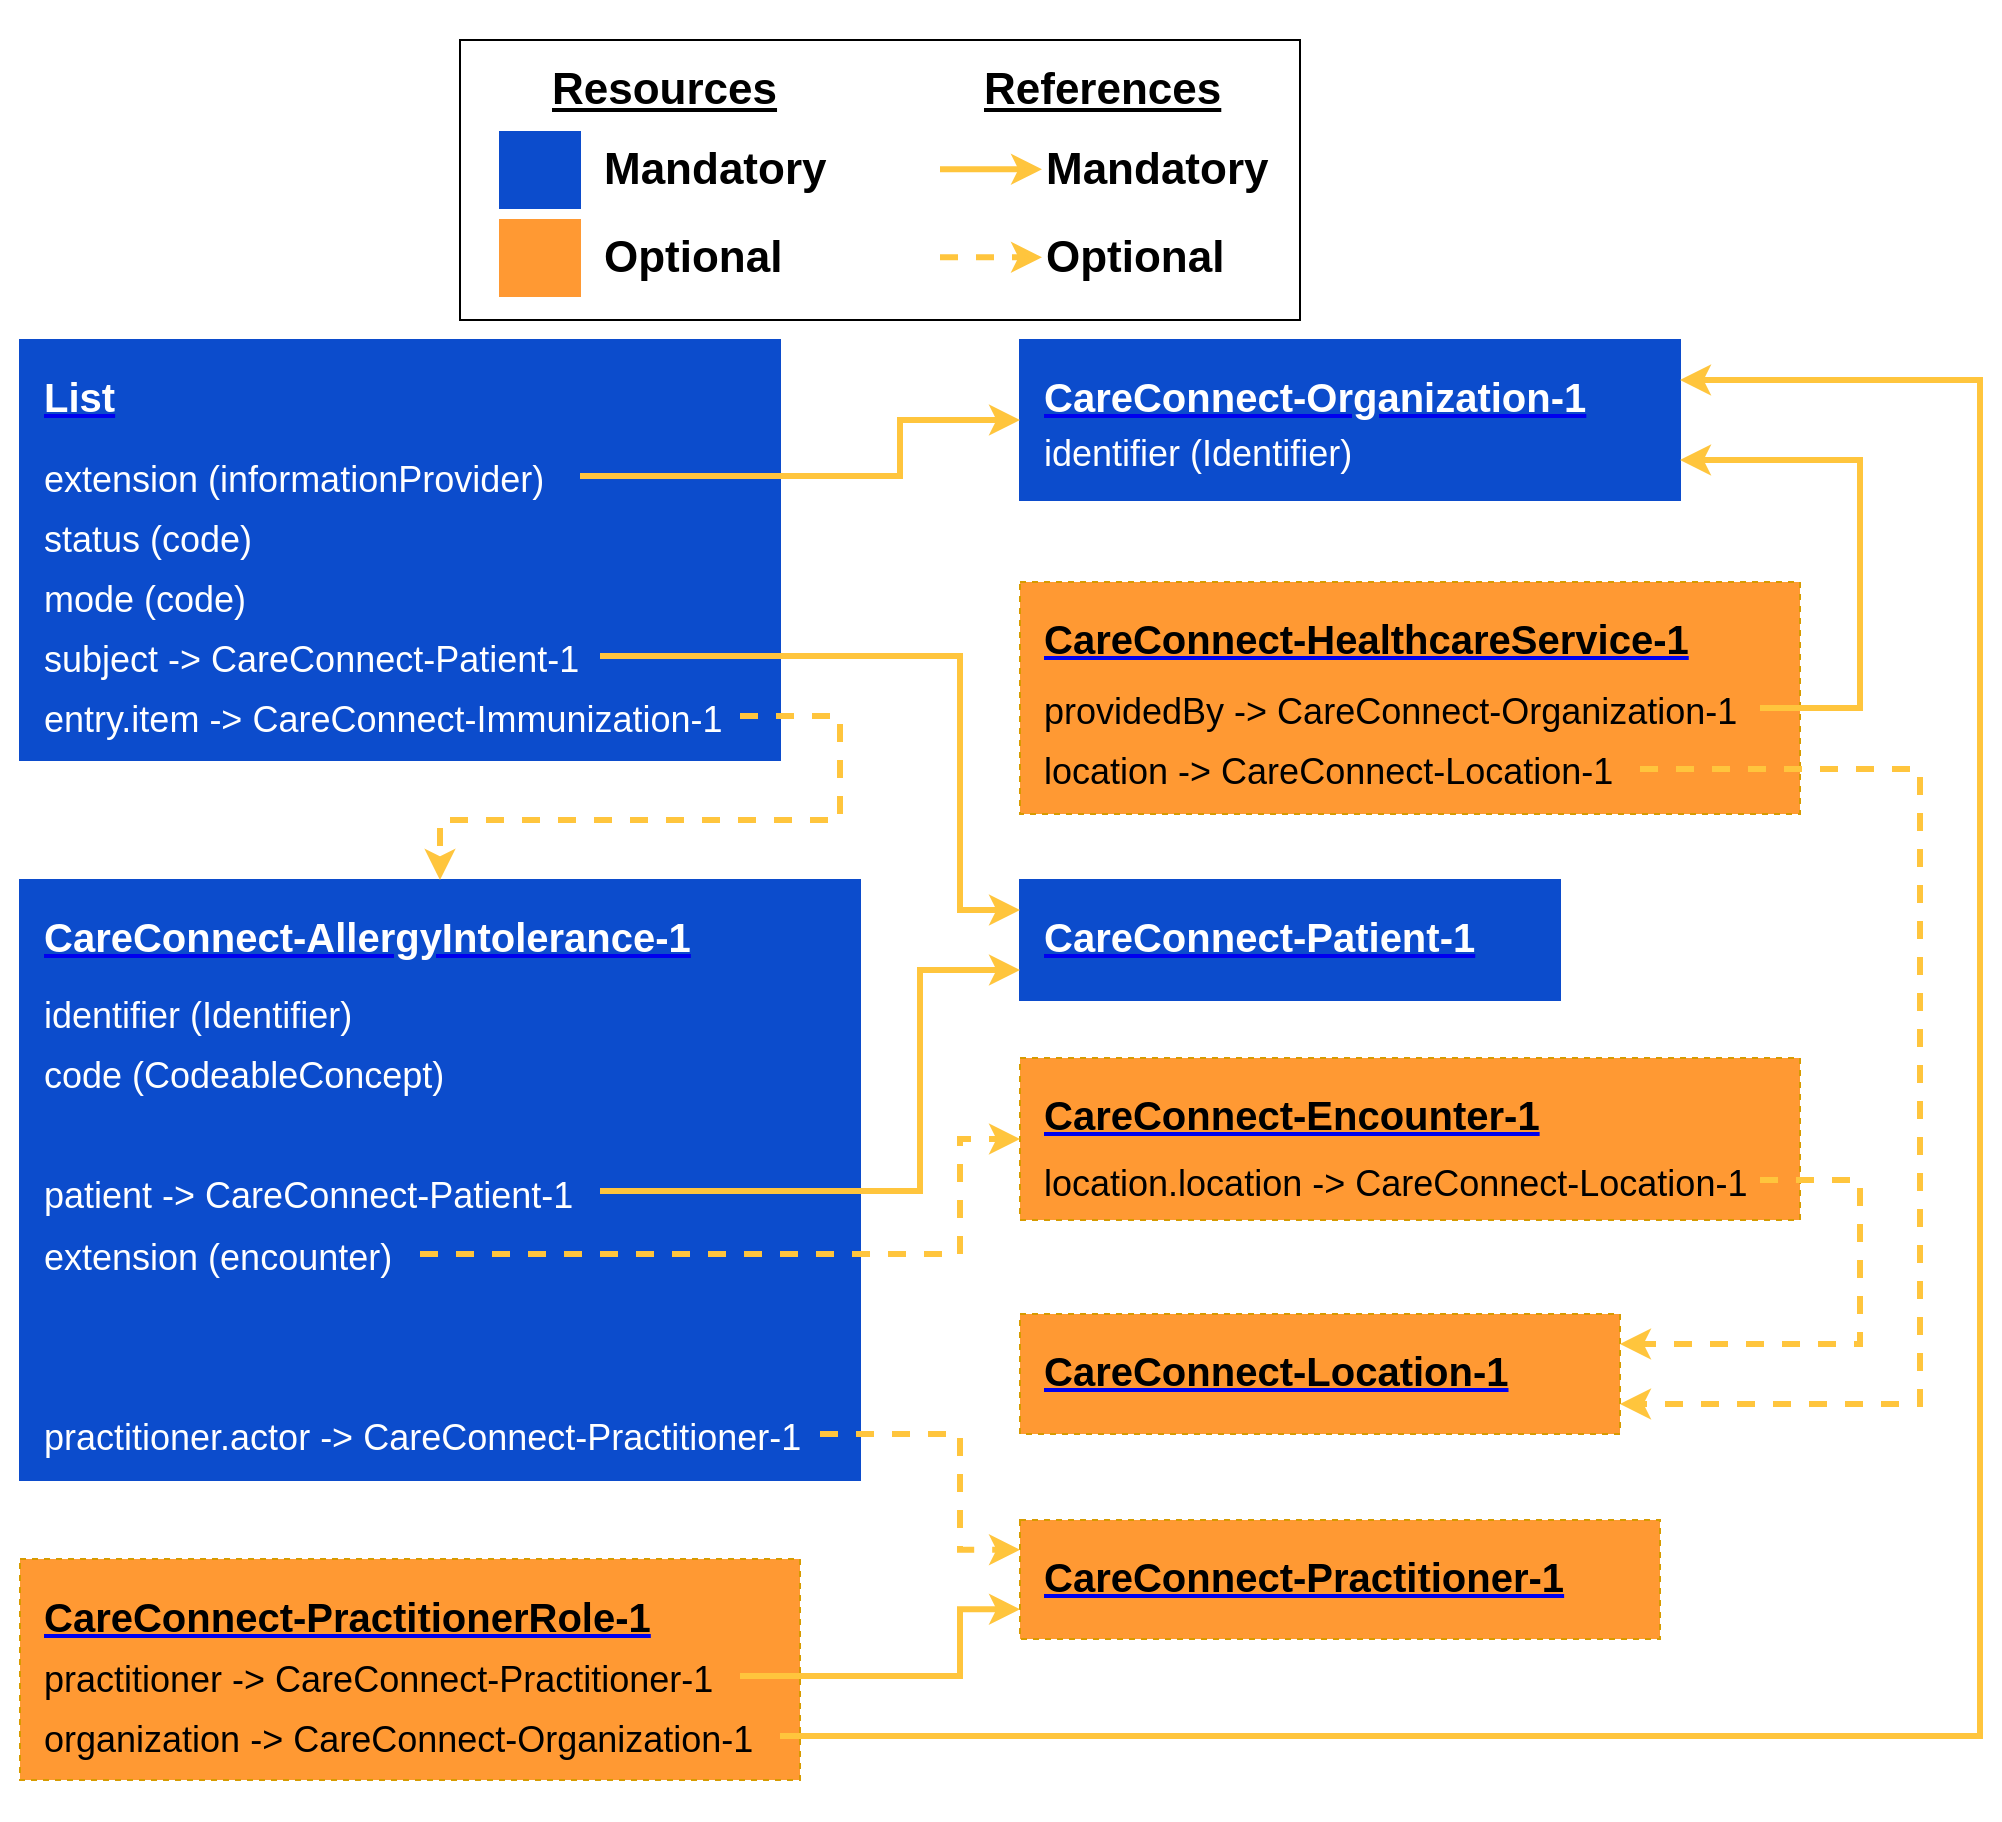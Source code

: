 <mxfile version="13.7.3" type="device"><diagram id="b6cc2b64-dc74-26d6-7d0d-ee15ff615bd6" name="Page-1"><mxGraphModel dx="1102" dy="643" grid="1" gridSize="10" guides="1" tooltips="1" connect="1" arrows="1" fold="1" page="1" pageScale="1" pageWidth="850" pageHeight="1100" background="#ffffff" math="0" shadow="0"><root><mxCell id="0"/><mxCell id="1" parent="0"/><mxCell id="86AGFNt8ccvXO2roJaIk-91" value="" style="rounded=0;whiteSpace=wrap;html=1;fillColor=none;strokeColor=none;" parent="1" vertex="1"><mxGeometry y="20" width="1000" height="910" as="geometry"/></mxCell><mxCell id="90" value="" style="rounded=0;whiteSpace=wrap;html=1;strokeColor=#000000;strokeWidth=1;fillColor=none;gradientColor=none;fontSize=90;fontColor=#000000;align=left;" parent="1" vertex="1"><mxGeometry x="230" y="40" width="420" height="140" as="geometry"/></mxCell><mxCell id="6" value="&lt;a href=&quot;https://fhir.hl7.org.uk/STU3/StructureDefinition/CareConnect-Organization-1&quot;&gt;&lt;font color=&quot;#ffffff&quot;&gt;CareConnect-Organization-1&lt;/font&gt;&lt;/a&gt;" style="rounded=0;whiteSpace=wrap;html=1;fillColor=#0C4CCC;strokeColor=#0C4CCC;fontColor=#FFFFFF;verticalAlign=top;align=left;fontSize=20;spacingLeft=10;spacingTop=10;spacingBottom=10;spacingRight=10;fontStyle=1" parent="1" vertex="1"><mxGeometry x="510" y="190" width="330" height="80" as="geometry"/></mxCell><mxCell id="7" value="&lt;a href=&quot;https://fhir.hl7.org.uk/STU3/StructureDefinition/CareConnect-AllergyIntolerance-1&quot;&gt;&lt;font color=&quot;#ffffff&quot;&gt;CareConnect-AllergyIntolerance-1&lt;/font&gt;&lt;/a&gt;" style="rounded=0;whiteSpace=wrap;html=1;fillColor=#0C4CCC;strokeColor=#0C4CCC;fontColor=#FFFFFF;verticalAlign=top;align=left;fontSize=20;spacingLeft=10;spacingTop=10;spacingBottom=10;spacingRight=10;fontStyle=1" parent="1" vertex="1"><mxGeometry x="10" y="460" width="420" height="300" as="geometry"/></mxCell><mxCell id="12" value="&lt;a href=&quot;https://fhir.hl7.org.uk/STU3/StructureDefinition/CareConnect-Patient-1&quot;&gt;&lt;font color=&quot;#ffffff&quot;&gt;CareConnect-Patient-1&lt;/font&gt;&lt;/a&gt;" style="rounded=0;whiteSpace=wrap;html=1;fillColor=#0C4CCC;strokeColor=#0C4CCC;fontColor=#FFFFFF;verticalAlign=top;align=left;fontSize=20;spacingLeft=10;spacingTop=10;spacingBottom=10;spacingRight=10;fontStyle=1" parent="1" vertex="1"><mxGeometry x="510" y="460" width="270" height="60" as="geometry"/></mxCell><mxCell id="29" style="edgeStyle=orthogonalEdgeStyle;rounded=0;html=1;exitX=1;exitY=0.5;entryX=0;entryY=0.75;jettySize=auto;orthogonalLoop=1;strokeColor=#FFC53D;strokeWidth=3;fontSize=20;fontColor=#FFFFFF;entryDx=0;entryDy=0;" parent="1" source="13" target="12" edge="1"><mxGeometry relative="1" as="geometry"><Array as="points"><mxPoint x="460" y="615"/><mxPoint x="460" y="505"/></Array></mxGeometry></mxCell><mxCell id="13" value="patient -&amp;gt; CareConnect-Patient-1" style="text;html=1;fontSize=18;fontColor=#FFFFFF;" parent="1" vertex="1"><mxGeometry x="20" y="600.5" width="280" height="30" as="geometry"/></mxCell><mxCell id="14" value="&lt;a href=&quot;https://fhir.hl7.org.uk/STU3/StructureDefinition/CareConnect-Encounter-1&quot;&gt;&lt;font color=&quot;#000000&quot;&gt;CareConnect-Encounter-1&lt;/font&gt;&lt;/a&gt;" style="rounded=0;whiteSpace=wrap;html=1;fillColor=#FF9933;strokeColor=#d79b00;fontColor=#000000;verticalAlign=top;align=left;fontSize=20;spacingLeft=10;spacingTop=10;spacingBottom=10;spacingRight=10;fontStyle=1;gradientDirection=east;dashed=1;" parent="1" vertex="1"><mxGeometry x="510" y="549" width="390" height="81" as="geometry"/></mxCell><mxCell id="22" value="identifier (Identifier)" style="text;html=1;fontSize=18;fontColor=#FFFFFF;" parent="1" vertex="1"><mxGeometry x="20" y="510.5" width="300" height="30" as="geometry"/></mxCell><mxCell id="aYh2_IEF9MwMPZiYMOA--98" style="edgeStyle=orthogonalEdgeStyle;rounded=0;orthogonalLoop=1;jettySize=auto;html=1;exitX=1;exitY=0.5;exitDx=0;exitDy=0;dashed=1;strokeColor=#FFC53D;strokeWidth=3;fontColor=#000000;entryX=0;entryY=0.5;entryDx=0;entryDy=0;" parent="1" source="aYh2_IEF9MwMPZiYMOA--93" target="14" edge="1"><mxGeometry relative="1" as="geometry"><Array as="points"><mxPoint x="480" y="647"/><mxPoint x="480" y="590"/></Array><mxPoint x="510" y="642" as="targetPoint"/></mxGeometry></mxCell><mxCell id="aYh2_IEF9MwMPZiYMOA--93" value="extension (encounter)" style="text;html=1;fontSize=18;fontColor=#FFFFFF;" parent="1" vertex="1"><mxGeometry x="20" y="632" width="190" height="30" as="geometry"/></mxCell><mxCell id="aYh2_IEF9MwMPZiYMOA--95" value="&lt;a href=&quot;https://fhir.hl7.org.uk/STU3/StructureDefinition/CareConnect-Practitioner-1&quot;&gt;&lt;font color=&quot;#000000&quot;&gt;CareConnect-Practitioner-1&lt;/font&gt;&lt;/a&gt;" style="rounded=0;whiteSpace=wrap;html=1;fillColor=#FF9933;strokeColor=#d79b00;fontColor=#000000;verticalAlign=top;align=left;fontSize=20;spacingLeft=10;spacingTop=10;spacingBottom=10;spacingRight=10;fontStyle=1;gradientDirection=east;dashed=1;" parent="1" vertex="1"><mxGeometry x="510" y="780" width="320" height="59.5" as="geometry"/></mxCell><mxCell id="aYh2_IEF9MwMPZiYMOA--100" value="&lt;a href=&quot;https://fhir.hl7.org.uk/STU3/StructureDefinition/CareConnect-PractitionerRole-1&quot;&gt;&lt;font color=&quot;#000000&quot;&gt;CareConnect-PractitionerRole-1&lt;/font&gt;&lt;/a&gt;" style="rounded=0;whiteSpace=wrap;html=1;fillColor=#FF9933;strokeColor=#d79b00;fontColor=#000000;verticalAlign=top;align=left;fontSize=20;spacingLeft=10;spacingTop=10;spacingBottom=10;spacingRight=10;fontStyle=1;gradientDirection=east;dashed=1;" parent="1" vertex="1"><mxGeometry x="10" y="799.5" width="390" height="110.5" as="geometry"/></mxCell><mxCell id="IcgP6Ikyb5uWpbYdeEWO-99" style="edgeStyle=orthogonalEdgeStyle;rounded=0;orthogonalLoop=1;jettySize=auto;html=1;exitX=1;exitY=0.5;exitDx=0;exitDy=0;entryX=0;entryY=0.75;entryDx=0;entryDy=0;strokeColor=#FFC53D;strokeWidth=3;" parent="1" source="aYh2_IEF9MwMPZiYMOA--101" target="aYh2_IEF9MwMPZiYMOA--95" edge="1"><mxGeometry relative="1" as="geometry"><Array as="points"><mxPoint x="480" y="858"/><mxPoint x="480" y="825"/></Array></mxGeometry></mxCell><mxCell id="aYh2_IEF9MwMPZiYMOA--101" value="practitioner -&amp;gt; CareConnect-Practitioner-1" style="text;html=1;fontSize=18;fontColor=#000000;" parent="1" vertex="1"><mxGeometry x="20" y="843" width="350" height="30" as="geometry"/></mxCell><mxCell id="IcgP6Ikyb5uWpbYdeEWO-93" value="&lt;a href=&quot;https://fhir.hl7.org.uk/STU3/StructureDefinition/CareConnect-Location-1&quot;&gt;&lt;font color=&quot;#000000&quot;&gt;CareConnect-Location-1&lt;/font&gt;&lt;/a&gt;" style="rounded=0;whiteSpace=wrap;html=1;fillColor=#FF9933;strokeColor=#d79b00;fontColor=#000000;verticalAlign=top;align=left;fontSize=20;spacingLeft=10;spacingTop=10;spacingBottom=10;spacingRight=10;fontStyle=1;gradientDirection=east;dashed=1;" parent="1" vertex="1"><mxGeometry x="510" y="677" width="300" height="60" as="geometry"/></mxCell><mxCell id="IcgP6Ikyb5uWpbYdeEWO-98" style="edgeStyle=orthogonalEdgeStyle;rounded=0;orthogonalLoop=1;jettySize=auto;html=1;exitX=1;exitY=0.5;exitDx=0;exitDy=0;dashed=1;strokeColor=#FFC53D;strokeWidth=3;entryX=0;entryY=0.25;entryDx=0;entryDy=0;" parent="1" source="IcgP6Ikyb5uWpbYdeEWO-97" target="aYh2_IEF9MwMPZiYMOA--95" edge="1"><mxGeometry relative="1" as="geometry"><Array as="points"><mxPoint x="480" y="737"/><mxPoint x="480" y="795"/></Array><mxPoint x="180" y="830" as="targetPoint"/></mxGeometry></mxCell><mxCell id="IcgP6Ikyb5uWpbYdeEWO-97" value="practitioner.actor -&amp;gt; CareConnect-Practitioner-1" style="text;html=1;fontSize=18;fontColor=#FFFFFF;" parent="1" vertex="1"><mxGeometry x="20" y="722" width="390" height="30" as="geometry"/></mxCell><mxCell id="IcgP6Ikyb5uWpbYdeEWO-100" value="&lt;a href=&quot;https://fhir.hl7.org.uk/STU3/StructureDefinition/CareConnect-HealthcareService-1&quot;&gt;&lt;font color=&quot;#000000&quot;&gt;CareConnect-HealthcareService-1&lt;/font&gt;&lt;/a&gt;" style="rounded=0;whiteSpace=wrap;html=1;fillColor=#FF9933;strokeColor=#d79b00;fontColor=#000000;verticalAlign=top;align=left;fontSize=20;spacingLeft=10;spacingTop=10;spacingBottom=10;spacingRight=10;fontStyle=1;gradientDirection=east;dashed=1;" parent="1" vertex="1"><mxGeometry x="510" y="311" width="390" height="116" as="geometry"/></mxCell><mxCell id="IcgP6Ikyb5uWpbYdeEWO-104" style="edgeStyle=orthogonalEdgeStyle;rounded=0;orthogonalLoop=1;jettySize=auto;html=1;exitX=1;exitY=0.5;exitDx=0;exitDy=0;strokeColor=#FFC53D;strokeWidth=3;entryX=1;entryY=0.75;entryDx=0;entryDy=0;" parent="1" source="IcgP6Ikyb5uWpbYdeEWO-103" target="6" edge="1"><mxGeometry relative="1" as="geometry"><Array as="points"><mxPoint x="930" y="374"/><mxPoint x="930" y="250"/></Array><mxPoint x="820" y="240" as="targetPoint"/></mxGeometry></mxCell><mxCell id="IcgP6Ikyb5uWpbYdeEWO-103" value="providedBy -&amp;gt; CareConnect-Organization-1" style="text;html=1;fontSize=18;fontColor=#000000;" parent="1" vertex="1"><mxGeometry x="520" y="359" width="360" height="30" as="geometry"/></mxCell><mxCell id="IcgP6Ikyb5uWpbYdeEWO-106" style="edgeStyle=orthogonalEdgeStyle;rounded=0;orthogonalLoop=1;jettySize=auto;html=1;exitX=1;exitY=0.5;exitDx=0;exitDy=0;dashed=1;strokeColor=#FFC53D;strokeWidth=3;entryX=1;entryY=0.75;entryDx=0;entryDy=0;" parent="1" source="IcgP6Ikyb5uWpbYdeEWO-105" target="IcgP6Ikyb5uWpbYdeEWO-93" edge="1"><mxGeometry relative="1" as="geometry"><Array as="points"><mxPoint x="960" y="405"/><mxPoint x="960" y="722"/></Array></mxGeometry></mxCell><mxCell id="IcgP6Ikyb5uWpbYdeEWO-105" value="location -&amp;gt; CareConnect-Location-1" style="text;html=1;fontSize=18;fontColor=#000000;" parent="1" vertex="1"><mxGeometry x="520" y="389" width="300" height="31" as="geometry"/></mxCell><mxCell id="82UuaHWtzPVwJY8TR3_Z-90" value="&lt;a href=&quot;http://hl7.org/fhir/STU3/list.html&quot;&gt;&lt;font color=&quot;#ffffff&quot;&gt;List&lt;/font&gt;&lt;/a&gt;" style="rounded=0;whiteSpace=wrap;html=1;fillColor=#0C4CCC;strokeColor=#0C4CCC;fontColor=#FFFFFF;verticalAlign=top;align=left;fontSize=20;spacingLeft=10;spacingTop=10;spacingBottom=10;spacingRight=10;fontStyle=1" parent="1" vertex="1"><mxGeometry x="10" y="190" width="380" height="210" as="geometry"/></mxCell><mxCell id="82UuaHWtzPVwJY8TR3_Z-91" value="mode&amp;nbsp;(code)" style="text;html=1;fontSize=18;fontColor=#FFFFFF;" parent="1" vertex="1"><mxGeometry x="20" y="303" width="370" height="30" as="geometry"/></mxCell><mxCell id="82UuaHWtzPVwJY8TR3_Z-97" style="edgeStyle=orthogonalEdgeStyle;rounded=0;orthogonalLoop=1;jettySize=auto;html=1;exitX=1;exitY=0.5;exitDx=0;exitDy=0;entryX=0.5;entryY=0;entryDx=0;entryDy=0;fillColor=#ffe6cc;strokeColor=#FFC53D;strokeWidth=3;dashed=1;" parent="1" source="82UuaHWtzPVwJY8TR3_Z-92" target="7" edge="1"><mxGeometry relative="1" as="geometry"><Array as="points"><mxPoint x="420" y="378"/><mxPoint x="420" y="430"/><mxPoint x="220" y="430"/></Array></mxGeometry></mxCell><mxCell id="82UuaHWtzPVwJY8TR3_Z-92" value="entry.item -&amp;gt; CareConnect-Immunization-1" style="text;html=1;fontSize=18;fontColor=#FFFFFF;" parent="1" vertex="1"><mxGeometry x="20" y="363" width="350" height="30" as="geometry"/></mxCell><mxCell id="82UuaHWtzPVwJY8TR3_Z-93" value="status (code)" style="text;html=1;fontSize=18;fontColor=#FFFFFF;" parent="1" vertex="1"><mxGeometry x="20" y="273" width="370" height="30" as="geometry"/></mxCell><mxCell id="82UuaHWtzPVwJY8TR3_Z-98" style="edgeStyle=orthogonalEdgeStyle;rounded=0;orthogonalLoop=1;jettySize=auto;html=1;exitX=1;exitY=0.5;exitDx=0;exitDy=0;entryX=0;entryY=0.25;entryDx=0;entryDy=0;strokeColor=#FFC53D;strokeWidth=3;" parent="1" source="82UuaHWtzPVwJY8TR3_Z-94" target="12" edge="1"><mxGeometry relative="1" as="geometry"><Array as="points"><mxPoint x="480" y="348"/><mxPoint x="480" y="475"/></Array></mxGeometry></mxCell><mxCell id="82UuaHWtzPVwJY8TR3_Z-94" value="subject -&amp;gt; CareConnect-Patient-1" style="text;html=1;fontSize=18;fontColor=#FFFFFF;" parent="1" vertex="1"><mxGeometry x="20" y="333" width="280" height="30" as="geometry"/></mxCell><mxCell id="82UuaHWtzPVwJY8TR3_Z-99" style="edgeStyle=orthogonalEdgeStyle;rounded=0;orthogonalLoop=1;jettySize=auto;html=1;exitX=1;exitY=0.5;exitDx=0;exitDy=0;entryX=0;entryY=0.5;entryDx=0;entryDy=0;strokeColor=#FFC53D;strokeWidth=3;" parent="1" source="82UuaHWtzPVwJY8TR3_Z-95" target="6" edge="1"><mxGeometry relative="1" as="geometry"><Array as="points"><mxPoint x="450" y="258"/><mxPoint x="450" y="230"/></Array></mxGeometry></mxCell><mxCell id="82UuaHWtzPVwJY8TR3_Z-95" value="extension (informationProvider)" style="text;html=1;fontSize=18;fontColor=#FFFFFF;" parent="1" vertex="1"><mxGeometry x="20" y="243" width="270" height="30" as="geometry"/></mxCell><mxCell id="82UuaHWtzPVwJY8TR3_Z-96" value="identifier (Identifier)" style="text;html=1;fontSize=18;fontColor=#FFFFFF;" parent="1" vertex="1"><mxGeometry x="520" y="230" width="195" height="30" as="geometry"/></mxCell><mxCell id="pSk_vlyLVhwwdgnNN3Mv-90" value="code (CodeableConcept)" style="text;html=1;fontSize=18;fontColor=#FFFFFF;" parent="1" vertex="1"><mxGeometry x="20" y="540.5" width="300" height="30" as="geometry"/></mxCell><mxCell id="pSk_vlyLVhwwdgnNN3Mv-91" value="&lt;span style=&quot;color: rgb(0 , 0 , 0) ; font-family: &amp;#34;helvetica&amp;#34; ; font-size: 18px ; font-style: normal ; font-weight: 400 ; letter-spacing: normal ; text-align: left ; text-indent: 0px ; text-transform: none ; word-spacing: 0px ; display: inline ; float: none&quot;&gt;organization -&amp;gt; CareConnect-Organization-1&lt;/span&gt;" style="text;whiteSpace=wrap;html=1;" parent="1" vertex="1"><mxGeometry x="20" y="873" width="370" height="30" as="geometry"/></mxCell><mxCell id="pSk_vlyLVhwwdgnNN3Mv-92" style="edgeStyle=orthogonalEdgeStyle;rounded=0;orthogonalLoop=1;jettySize=auto;html=1;exitX=1;exitY=0.5;exitDx=0;exitDy=0;entryX=1;entryY=0.25;entryDx=0;entryDy=0;strokeColor=#FFC53D;strokeWidth=3;" parent="1" source="pSk_vlyLVhwwdgnNN3Mv-91" target="6" edge="1"><mxGeometry relative="1" as="geometry"><Array as="points"><mxPoint x="990" y="888"/><mxPoint x="990" y="210"/></Array><mxPoint x="530" y="906.45" as="sourcePoint"/><mxPoint x="670" y="833.075" as="targetPoint"/></mxGeometry></mxCell><mxCell id="bIE-qx5zTb-NeXDtnzPR-91" value="&lt;span style=&quot;color: rgb(0 , 0 , 0) ; font-family: &amp;#34;helvetica&amp;#34; ; font-size: 18px ; font-style: normal ; font-weight: 400 ; letter-spacing: normal ; text-align: left ; text-indent: 0px ; text-transform: none ; word-spacing: 0px ; display: inline ; float: none&quot;&gt;location.location -&amp;gt; CareConnect-Location-1&lt;/span&gt;" style="text;whiteSpace=wrap;html=1;" parent="1" vertex="1"><mxGeometry x="520" y="595" width="360" height="30" as="geometry"/></mxCell><mxCell id="bIE-qx5zTb-NeXDtnzPR-92" style="edgeStyle=orthogonalEdgeStyle;rounded=0;orthogonalLoop=1;jettySize=auto;html=1;exitX=1;exitY=0.5;exitDx=0;exitDy=0;dashed=1;strokeColor=#FFC53D;strokeWidth=3;entryX=1;entryY=0.25;entryDx=0;entryDy=0;" parent="1" source="bIE-qx5zTb-NeXDtnzPR-91" target="IcgP6Ikyb5uWpbYdeEWO-93" edge="1"><mxGeometry relative="1" as="geometry"><Array as="points"><mxPoint x="930" y="610"/><mxPoint x="930" y="692"/></Array><mxPoint x="830" y="414.5" as="sourcePoint"/><mxPoint x="785" y="732" as="targetPoint"/></mxGeometry></mxCell><mxCell id="bIE-qx5zTb-NeXDtnzPR-93" value="&lt;br style=&quot;font-size: 20px&quot;&gt;" style="rounded=0;whiteSpace=wrap;html=1;fontColor=#FFFFFF;verticalAlign=top;align=left;fontSize=20;spacingLeft=10;spacingTop=10;spacingBottom=10;spacingRight=10;fontStyle=1;fillColor=#0C4CCC;strokeColor=#0C4CCC;" parent="1" vertex="1"><mxGeometry x="250" y="86" width="40" height="38" as="geometry"/></mxCell><mxCell id="bIE-qx5zTb-NeXDtnzPR-94" value="&lt;div style=&quot;text-align: left&quot;&gt;&lt;span&gt;Mandatory&lt;/span&gt;&lt;/div&gt;" style="text;html=1;strokeColor=none;fillColor=none;align=left;verticalAlign=middle;whiteSpace=wrap;rounded=0;dashed=1;fontSize=22;fontColor=#000000;fontStyle=1" parent="1" vertex="1"><mxGeometry x="300" y="87.5" width="120" height="35" as="geometry"/></mxCell><mxCell id="bIE-qx5zTb-NeXDtnzPR-96" value="&lt;div style=&quot;text-align: left&quot;&gt;&lt;span&gt;Resources&lt;/span&gt;&lt;/div&gt;" style="text;html=1;strokeColor=none;fillColor=none;align=left;verticalAlign=middle;whiteSpace=wrap;rounded=0;dashed=1;fontSize=22;fontColor=#000000;fontStyle=5;glass=0;shadow=0;sketch=0;" parent="1" vertex="1"><mxGeometry x="274" y="50" width="122.5" height="30" as="geometry"/></mxCell><mxCell id="bIE-qx5zTb-NeXDtnzPR-97" value="&lt;br style=&quot;font-size: 20px&quot;&gt;" style="rounded=0;whiteSpace=wrap;html=1;fontColor=#FFFFFF;verticalAlign=top;align=left;fontSize=20;spacingLeft=10;spacingTop=10;spacingBottom=10;spacingRight=10;fontStyle=1;fillColor=#FF9933;strokeColor=#FF9933;" parent="1" vertex="1"><mxGeometry x="250" y="130" width="40" height="38" as="geometry"/></mxCell><mxCell id="bIE-qx5zTb-NeXDtnzPR-98" value="&lt;div style=&quot;text-align: left&quot;&gt;&lt;span&gt;Optional&lt;/span&gt;&lt;/div&gt;" style="text;html=1;strokeColor=none;fillColor=none;align=left;verticalAlign=middle;whiteSpace=wrap;rounded=0;dashed=1;fontSize=22;fontColor=#000000;fontStyle=1" parent="1" vertex="1"><mxGeometry x="300" y="134" width="120" height="30" as="geometry"/></mxCell><mxCell id="bIE-qx5zTb-NeXDtnzPR-100" value="&lt;div style=&quot;text-align: left&quot;&gt;&lt;span&gt;Mandatory&lt;/span&gt;&lt;/div&gt;" style="text;html=1;strokeColor=none;fillColor=none;align=left;verticalAlign=middle;whiteSpace=wrap;rounded=0;dashed=1;fontSize=22;fontColor=#000000;fontStyle=1" parent="1" vertex="1"><mxGeometry x="521" y="92" width="120" height="26" as="geometry"/></mxCell><mxCell id="bIE-qx5zTb-NeXDtnzPR-101" value="&lt;div style=&quot;text-align: left&quot;&gt;&lt;span&gt;References&lt;/span&gt;&lt;/div&gt;" style="text;html=1;strokeColor=none;fillColor=none;align=left;verticalAlign=middle;whiteSpace=wrap;rounded=0;dashed=1;fontSize=22;fontColor=#000000;fontStyle=5" parent="1" vertex="1"><mxGeometry x="490" y="50" width="122.5" height="30" as="geometry"/></mxCell><mxCell id="bIE-qx5zTb-NeXDtnzPR-103" value="&lt;div style=&quot;text-align: left&quot;&gt;&lt;span&gt;Optional&lt;/span&gt;&lt;/div&gt;" style="text;html=1;strokeColor=none;fillColor=none;align=left;verticalAlign=middle;whiteSpace=wrap;rounded=0;dashed=1;fontSize=22;fontColor=#000000;fontStyle=1" parent="1" vertex="1"><mxGeometry x="521" y="134" width="120" height="30" as="geometry"/></mxCell><mxCell id="bIE-qx5zTb-NeXDtnzPR-104" style="edgeStyle=orthogonalEdgeStyle;rounded=0;orthogonalLoop=1;jettySize=auto;html=1;strokeColor=#FFC53D;strokeWidth=3;" parent="1" edge="1"><mxGeometry relative="1" as="geometry"><Array as="points"><mxPoint x="470" y="104.66"/></Array><mxPoint x="470" y="104.66" as="sourcePoint"/><mxPoint x="521" y="104.66" as="targetPoint"/></mxGeometry></mxCell><mxCell id="bIE-qx5zTb-NeXDtnzPR-105" style="edgeStyle=orthogonalEdgeStyle;rounded=0;orthogonalLoop=1;jettySize=auto;html=1;strokeColor=#FFC53D;strokeWidth=3;dashed=1;" parent="1" edge="1"><mxGeometry relative="1" as="geometry"><Array as="points"><mxPoint x="470" y="148.66"/></Array><mxPoint x="470" y="148.66" as="sourcePoint"/><mxPoint x="521" y="148.66" as="targetPoint"/></mxGeometry></mxCell></root></mxGraphModel></diagram></mxfile>